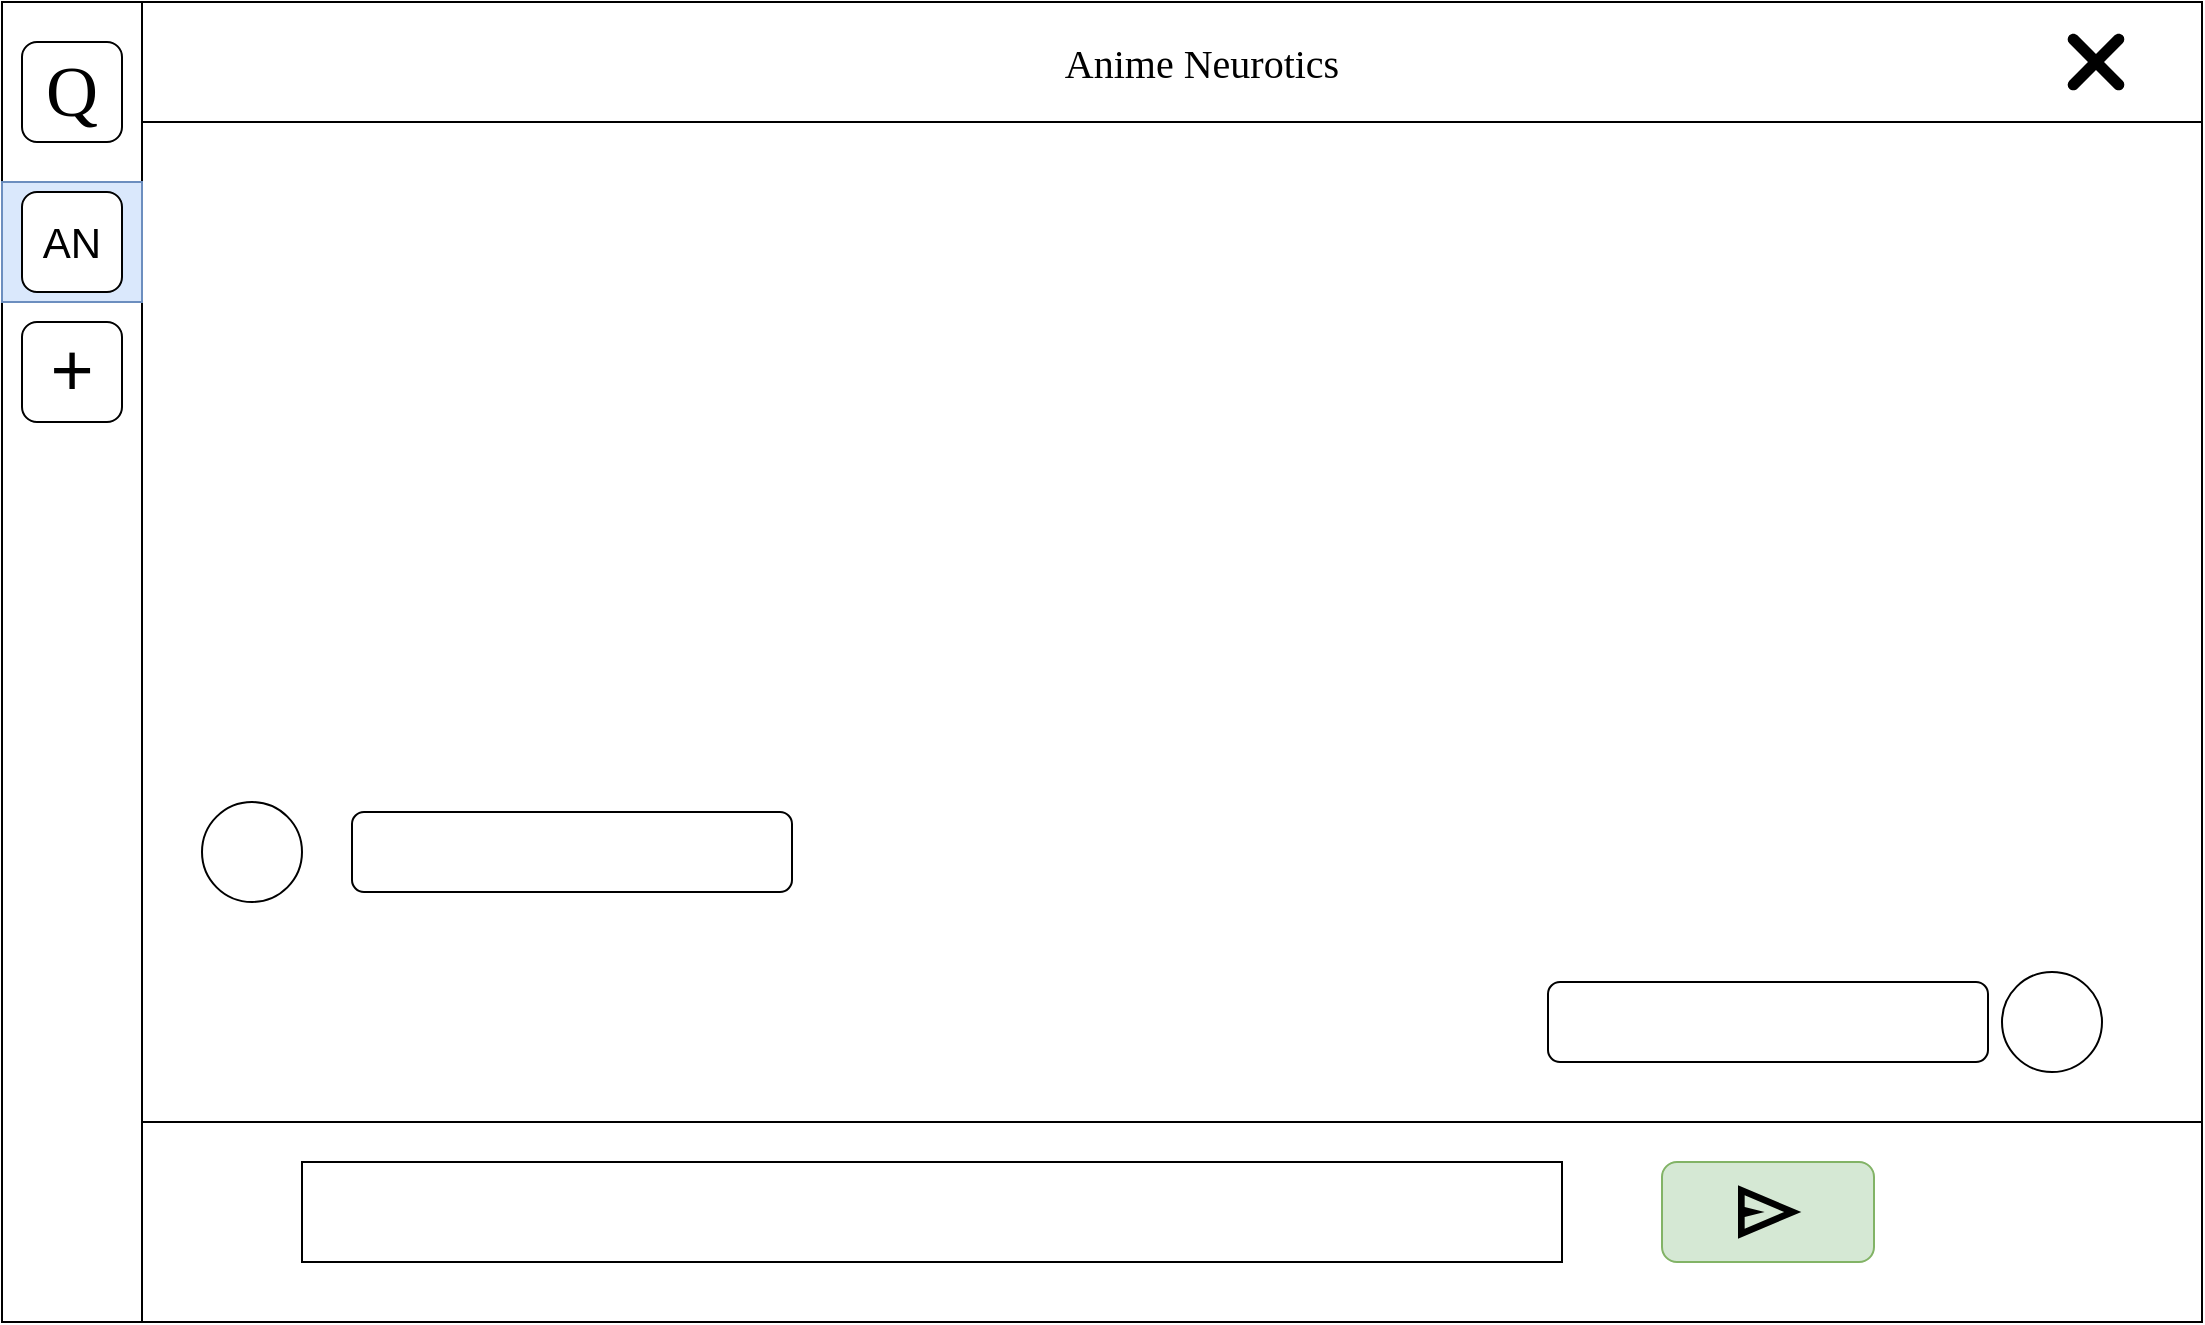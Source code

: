 <mxfile version="21.8.2" type="device">
  <diagram name="Page-1" id="5koIuVJso9G2URFW1GZJ">
    <mxGraphModel dx="1434" dy="782" grid="1" gridSize="10" guides="1" tooltips="1" connect="1" arrows="1" fold="1" page="1" pageScale="1" pageWidth="850" pageHeight="1100" math="0" shadow="0">
      <root>
        <mxCell id="0" />
        <mxCell id="1" parent="0" />
        <mxCell id="ZHIOyNTAwJOBdiGEuepb-1" value="" style="rounded=0;whiteSpace=wrap;html=1;" vertex="1" parent="1">
          <mxGeometry x="30" y="70" width="1100" height="660" as="geometry" />
        </mxCell>
        <mxCell id="ZHIOyNTAwJOBdiGEuepb-2" value="" style="rounded=0;whiteSpace=wrap;html=1;" vertex="1" parent="1">
          <mxGeometry x="30" y="70" width="70" height="660" as="geometry" />
        </mxCell>
        <mxCell id="ZHIOyNTAwJOBdiGEuepb-3" value="&lt;font style=&quot;font-size: 36px;&quot; face=&quot;Gugi&quot;&gt;Q&lt;/font&gt;" style="rounded=1;whiteSpace=wrap;html=1;" vertex="1" parent="1">
          <mxGeometry x="40" y="90" width="50" height="50" as="geometry" />
        </mxCell>
        <mxCell id="ZHIOyNTAwJOBdiGEuepb-5" value="&lt;font style=&quot;font-size: 37px;&quot;&gt;+&lt;/font&gt;" style="rounded=1;whiteSpace=wrap;html=1;" vertex="1" parent="1">
          <mxGeometry x="40" y="230" width="50" height="50" as="geometry" />
        </mxCell>
        <mxCell id="ZHIOyNTAwJOBdiGEuepb-19" value="" style="rounded=0;whiteSpace=wrap;html=1;" vertex="1" parent="1">
          <mxGeometry x="100" y="70" width="1030" height="60" as="geometry" />
        </mxCell>
        <mxCell id="ZHIOyNTAwJOBdiGEuepb-21" value="" style="group" vertex="1" connectable="0" parent="1">
          <mxGeometry x="30" y="160" width="70" height="60" as="geometry" />
        </mxCell>
        <mxCell id="ZHIOyNTAwJOBdiGEuepb-20" value="" style="rounded=0;whiteSpace=wrap;html=1;fillColor=#dae8fc;strokeColor=#6c8ebf;movable=1;resizable=1;rotatable=1;deletable=1;editable=1;locked=0;connectable=1;" vertex="1" parent="ZHIOyNTAwJOBdiGEuepb-21">
          <mxGeometry width="70" height="60" as="geometry" />
        </mxCell>
        <mxCell id="ZHIOyNTAwJOBdiGEuepb-4" value="&lt;font style=&quot;font-size: 21px;&quot;&gt;AN&lt;/font&gt;" style="rounded=1;whiteSpace=wrap;html=1;movable=1;resizable=1;rotatable=1;deletable=1;editable=1;locked=0;connectable=1;" vertex="1" parent="ZHIOyNTAwJOBdiGEuepb-21">
          <mxGeometry x="10" y="5" width="50" height="50" as="geometry" />
        </mxCell>
        <mxCell id="ZHIOyNTAwJOBdiGEuepb-22" value="&lt;font data-font-src=&quot;https://fonts.googleapis.com/css?family=Gugi&quot; face=&quot;Gugi&quot; style=&quot;font-size: 20px;&quot;&gt;Anime Neurotics&lt;/font&gt;" style="text;html=1;strokeColor=none;fillColor=none;align=center;verticalAlign=middle;whiteSpace=wrap;rounded=0;strokeWidth=2;fontFamily=wendy one;fontSource=https%3A%2F%2Ffonts.googleapis.com%2Fcss%3Ffamily%3Dwendy%2Bone;" vertex="1" parent="1">
          <mxGeometry x="540" y="72.5" width="180" height="55" as="geometry" />
        </mxCell>
        <mxCell id="ZHIOyNTAwJOBdiGEuepb-23" value="" style="shape=image;verticalLabelPosition=bottom;labelBackgroundColor=default;verticalAlign=top;aspect=fixed;imageAspect=0;image=data:image/svg+xml,PHN2ZyB2aWV3Qm94PSIwIDAgMzg0IDUxMiIgeG1sbnM9Imh0dHA6Ly93d3cudzMub3JnLzIwMDAvc3ZnIj48cGF0aCBkPSJNMzQyLjYgMTUwLjZjMTIuNS0xMi41IDEyLjUtMzIuOCAwLTQ1LjNzLTMyLjgtMTIuNS00NS4zIDBMMTkyIDIxMC43IDg2LjYgMTA1LjRjLTEyLjUtMTIuNS0zMi44LTEyLjUtNDUuMyAwcy0xMi41IDMyLjggMCA0NS4zTDE0Ni43IDI1NiA0MS40IDM2MS40Yy0xMi41IDEyLjUtMTIuNSAzMi44IDAgNDUuM3MzMi44IDEyLjUgNDUuMyAwTDE5MiAzMDEuMyAyOTcuNCA0MDYuNmMxMi41IDEyLjUgMzIuOCAxMi41IDQ1LjMgMHMxMi41LTMyLjggMC00NS4zTDIzNy4zIDI1NiAzNDIuNiAxNTAuNnoiLz48L3N2Zz4=;" vertex="1" parent="1">
          <mxGeometry x="1060" y="77.34" width="34" height="45.33" as="geometry" />
        </mxCell>
        <mxCell id="ZHIOyNTAwJOBdiGEuepb-24" value="" style="rounded=0;whiteSpace=wrap;html=1;" vertex="1" parent="1">
          <mxGeometry x="100" y="630" width="1030" height="100" as="geometry" />
        </mxCell>
        <mxCell id="ZHIOyNTAwJOBdiGEuepb-25" value="" style="rounded=0;whiteSpace=wrap;html=1;" vertex="1" parent="1">
          <mxGeometry x="180" y="650" width="630" height="50" as="geometry" />
        </mxCell>
        <mxCell id="ZHIOyNTAwJOBdiGEuepb-26" value="" style="rounded=1;fillColor=#d5e8d4;strokeColor=#82b366;html=1;whiteSpace=wrap;align=center;verticalAlign=middle;fontStyle=0;fontSize=12;sketch=0;labelBackgroundColor=none;" vertex="1" parent="1">
          <mxGeometry x="860" y="650" width="106" height="50" as="geometry" />
        </mxCell>
        <mxCell id="ZHIOyNTAwJOBdiGEuepb-31" value="" style="shape=image;verticalLabelPosition=bottom;labelBackgroundColor=default;verticalAlign=top;aspect=fixed;imageAspect=0;image=data:image/svg+xml,PHN2ZyB3aWR0aD0iMjQiIHZpZXdCb3g9IjAgLTk2MCA5NjAgOTYwIiBoZWlnaHQ9IjI0IiB4bWxucz0iaHR0cDovL3d3dy53My5vcmcvMjAwMC9zdmciPjxwYXRoIGQ9Ik0xMjAtMTYwdi02NDBsNzYwIDMyMC03NjAgMzIwWm04MC0xMjAgNDc0LTIwMC00NzQtMjAwdjE0MGwyNDAgNjAtMjQwIDYwdjE0MFptMCAwdi00MDAgNDAwWiIvPjwvc3ZnPg==;" vertex="1" parent="1">
          <mxGeometry x="893" y="655" width="40" height="40" as="geometry" />
        </mxCell>
        <mxCell id="ZHIOyNTAwJOBdiGEuepb-32" value="" style="rounded=1;whiteSpace=wrap;html=1;" vertex="1" parent="1">
          <mxGeometry x="803" y="560" width="220" height="40" as="geometry" />
        </mxCell>
        <mxCell id="ZHIOyNTAwJOBdiGEuepb-33" value="" style="ellipse;whiteSpace=wrap;html=1;aspect=fixed;" vertex="1" parent="1">
          <mxGeometry x="130" y="470" width="50" height="50" as="geometry" />
        </mxCell>
        <mxCell id="ZHIOyNTAwJOBdiGEuepb-35" value="" style="ellipse;whiteSpace=wrap;html=1;aspect=fixed;" vertex="1" parent="1">
          <mxGeometry x="1030" y="555" width="50" height="50" as="geometry" />
        </mxCell>
        <mxCell id="ZHIOyNTAwJOBdiGEuepb-36" value="" style="rounded=1;whiteSpace=wrap;html=1;" vertex="1" parent="1">
          <mxGeometry x="205" y="475" width="220" height="40" as="geometry" />
        </mxCell>
      </root>
    </mxGraphModel>
  </diagram>
</mxfile>
